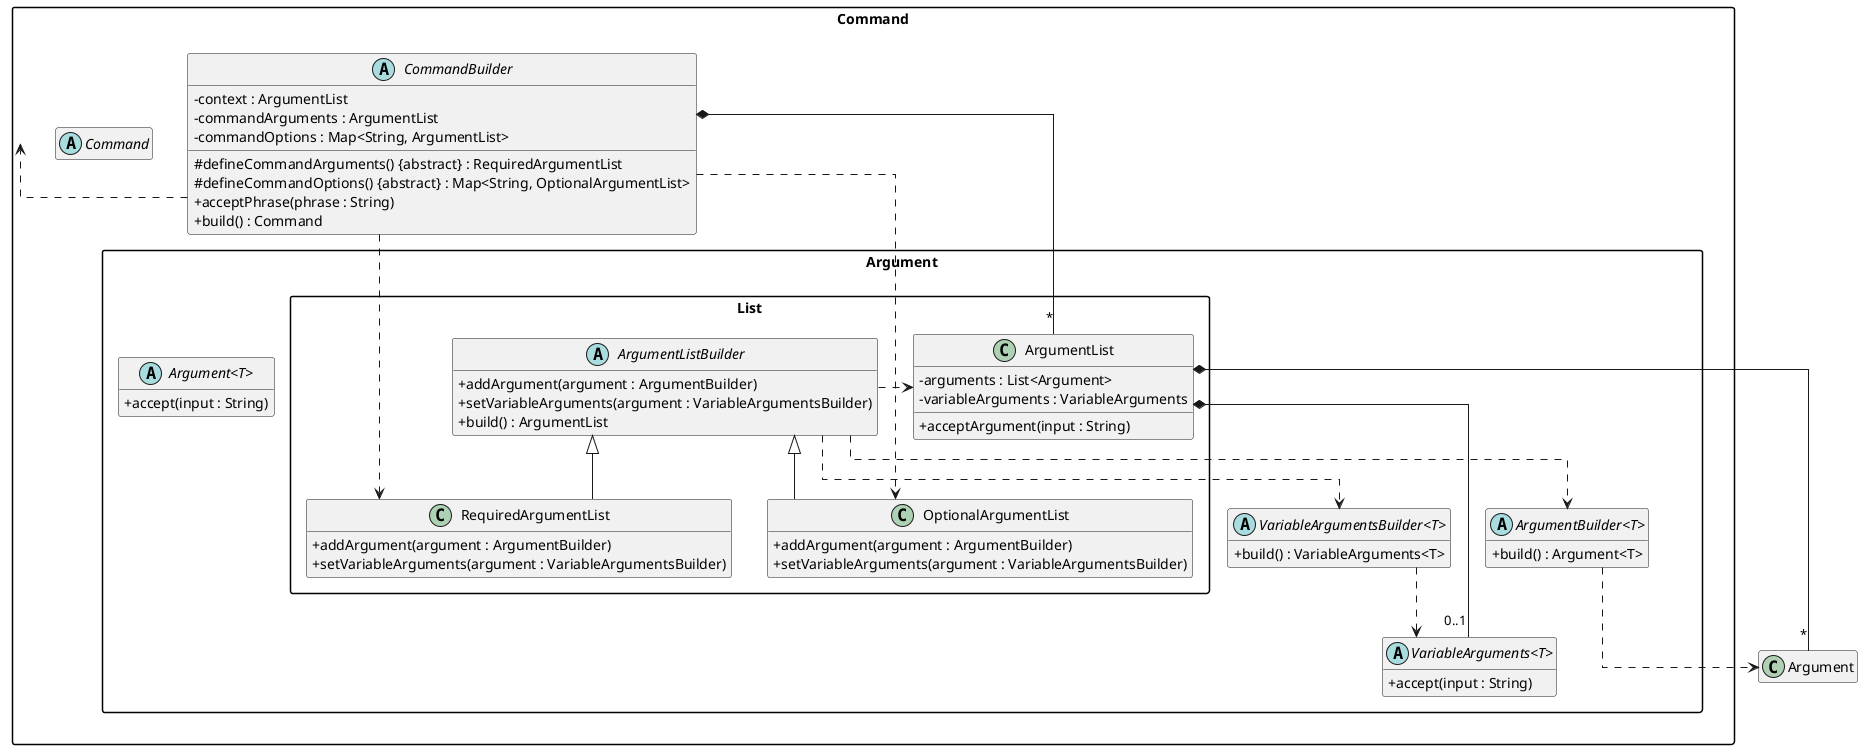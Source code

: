@startuml

' Style
hide empty members
skinparam boxPadding 100
skinparam classAttributeIconSize 0
skinparam genericDisplay old
skinparam packageStyle rectangle
skinparam lineType ortho
skinparam shadowing false

package Command {
    abstract class Command

    abstract class CommandBuilder {
        - context : ArgumentList
        - commandArguments : ArgumentList
        - commandOptions : Map<String, ArgumentList>
        # defineCommandArguments() &#123;abstract&#125; : RequiredArgumentList
        # defineCommandOptions() &#123;abstract&#125; : Map<String, OptionalArgumentList>
        + acceptPhrase(phrase : String)
        + build() : Command
    }

    package Argument {
        abstract class Argument<T> {
            + accept(input : String)
        }

        abstract class ArgumentBuilder<T> {
            + build() : Argument<T>
        }

        abstract class VariableArguments<T> {
            + accept(input : String)
        }

        abstract class VariableArgumentsBuilder<T> {
            + build() : VariableArguments<T>
        }

        package List {
            class ArgumentList {
                - arguments : List<Argument>
                - variableArguments : VariableArguments
                + acceptArgument(input : String)
            }

            abstract class ArgumentListBuilder {
                +addArgument(argument : ArgumentBuilder)
                +setVariableArguments(argument : VariableArgumentsBuilder)
                +build() : ArgumentList
            }

            class RequiredArgumentList extends ArgumentListBuilder {
                +addArgument(argument : ArgumentBuilder)
                +setVariableArguments(argument : VariableArgumentsBuilder)
            }

            class OptionalArgumentList extends ArgumentListBuilder {
                +addArgument(argument : ArgumentBuilder)
                +setVariableArguments(argument : VariableArgumentsBuilder)
            }
        }
    }
}

CommandBuilder *--"*" ArgumentList
CommandBuilder ..> RequiredArgumentList
CommandBuilder ..> OptionalArgumentList
CommandBuilder .> Command

ArgumentBuilder ..> Argument
VariableArgumentsBuilder ..> VariableArguments

ArgumentList *--"*" Argument
ArgumentList *--"0..1" VariableArguments

ArgumentListBuilder .> ArgumentList
ArgumentListBuilder ..> ArgumentBuilder
ArgumentListBuilder ..> VariableArgumentsBuilder
@enduml
